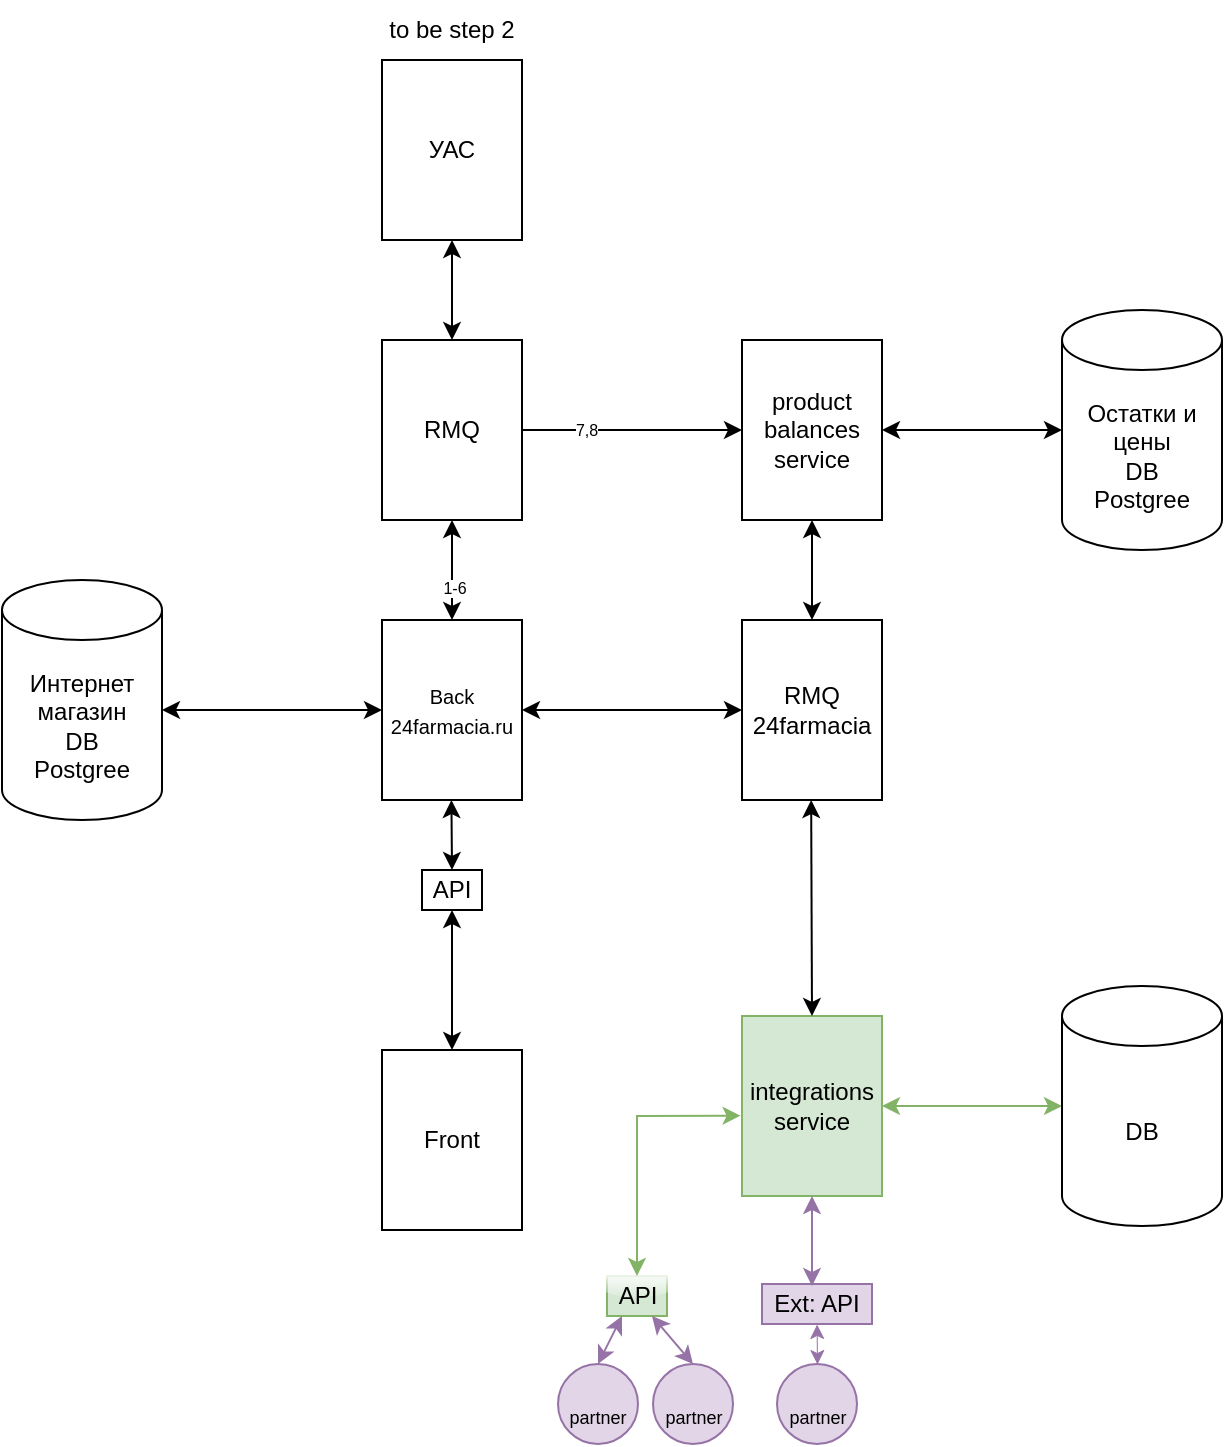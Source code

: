 <mxfile version="21.1.6" type="device">
  <diagram id="43le3l5y-8pa5-eBxGcD" name="Страница 1">
    <mxGraphModel dx="1290" dy="2044" grid="1" gridSize="10" guides="1" tooltips="1" connect="1" arrows="1" fold="1" page="1" pageScale="1" pageWidth="827" pageHeight="1169" math="0" shadow="0">
      <root>
        <mxCell id="0" />
        <mxCell id="1" parent="0" />
        <mxCell id="fYPwpbeQ8CJ--PaoiKsm-56" value="Front" style="rounded=0;whiteSpace=wrap;html=1;" parent="1" vertex="1">
          <mxGeometry x="3460" y="1110" width="70" height="90" as="geometry" />
        </mxCell>
        <mxCell id="fYPwpbeQ8CJ--PaoiKsm-57" value="&lt;font style=&quot;font-size: 10px;&quot;&gt;Back 24farmacia.ru&lt;/font&gt;" style="rounded=0;whiteSpace=wrap;html=1;" parent="1" vertex="1">
          <mxGeometry x="3460" y="895" width="70" height="90" as="geometry" />
        </mxCell>
        <mxCell id="fYPwpbeQ8CJ--PaoiKsm-59" value="" style="endArrow=classic;startArrow=classic;html=1;rounded=0;exitX=0;exitY=0.5;exitDx=0;exitDy=0;entryX=1;entryY=0.5;entryDx=0;entryDy=0;" parent="1" source="fYPwpbeQ8CJ--PaoiKsm-57" edge="1">
          <mxGeometry width="50" height="50" relative="1" as="geometry">
            <mxPoint x="3670" y="1155" as="sourcePoint" />
            <mxPoint x="3350" y="940" as="targetPoint" />
            <Array as="points">
              <mxPoint x="3440" y="940" />
            </Array>
          </mxGeometry>
        </mxCell>
        <mxCell id="fYPwpbeQ8CJ--PaoiKsm-60" value="УАС" style="rounded=0;whiteSpace=wrap;html=1;" parent="1" vertex="1">
          <mxGeometry x="3460" y="615" width="70" height="90" as="geometry" />
        </mxCell>
        <mxCell id="fYPwpbeQ8CJ--PaoiKsm-61" value="RMQ" style="rounded=0;whiteSpace=wrap;html=1;" parent="1" vertex="1">
          <mxGeometry x="3460" y="755" width="70" height="90" as="geometry" />
        </mxCell>
        <mxCell id="fYPwpbeQ8CJ--PaoiKsm-62" value="" style="endArrow=classic;startArrow=classic;html=1;rounded=0;exitX=0.5;exitY=0;exitDx=0;exitDy=0;entryX=0.5;entryY=1;entryDx=0;entryDy=0;" parent="1" source="fYPwpbeQ8CJ--PaoiKsm-57" target="fYPwpbeQ8CJ--PaoiKsm-61" edge="1">
          <mxGeometry width="50" height="50" relative="1" as="geometry">
            <mxPoint x="3540" y="950" as="sourcePoint" />
            <mxPoint x="3650" y="950" as="targetPoint" />
          </mxGeometry>
        </mxCell>
        <mxCell id="fYPwpbeQ8CJ--PaoiKsm-110" value="1-6" style="edgeLabel;html=1;align=center;verticalAlign=middle;resizable=0;points=[];fontSize=8;" parent="fYPwpbeQ8CJ--PaoiKsm-62" vertex="1" connectable="0">
          <mxGeometry x="-0.331" y="-1" relative="1" as="geometry">
            <mxPoint as="offset" />
          </mxGeometry>
        </mxCell>
        <mxCell id="fYPwpbeQ8CJ--PaoiKsm-63" value="" style="endArrow=classic;startArrow=classic;html=1;rounded=0;exitX=0.5;exitY=0;exitDx=0;exitDy=0;entryX=0.5;entryY=1;entryDx=0;entryDy=0;" parent="1" source="fYPwpbeQ8CJ--PaoiKsm-61" target="fYPwpbeQ8CJ--PaoiKsm-60" edge="1">
          <mxGeometry width="50" height="50" relative="1" as="geometry">
            <mxPoint x="3505" y="905" as="sourcePoint" />
            <mxPoint x="3505" y="855" as="targetPoint" />
          </mxGeometry>
        </mxCell>
        <mxCell id="fYPwpbeQ8CJ--PaoiKsm-64" value="API" style="rounded=0;whiteSpace=wrap;html=1;" parent="1" vertex="1">
          <mxGeometry x="3480" y="1020" width="30" height="20" as="geometry" />
        </mxCell>
        <mxCell id="fYPwpbeQ8CJ--PaoiKsm-65" value="" style="endArrow=classic;startArrow=classic;html=1;rounded=0;entryX=0.5;entryY=1;entryDx=0;entryDy=0;" parent="1" edge="1">
          <mxGeometry width="50" height="50" relative="1" as="geometry">
            <mxPoint x="3495" y="1020" as="sourcePoint" />
            <mxPoint x="3494.71" y="985" as="targetPoint" />
          </mxGeometry>
        </mxCell>
        <mxCell id="fYPwpbeQ8CJ--PaoiKsm-66" value="" style="endArrow=classic;startArrow=classic;html=1;rounded=0;exitX=0.5;exitY=0;exitDx=0;exitDy=0;entryX=0.5;entryY=1;entryDx=0;entryDy=0;" parent="1" source="fYPwpbeQ8CJ--PaoiKsm-56" target="fYPwpbeQ8CJ--PaoiKsm-64" edge="1">
          <mxGeometry width="50" height="50" relative="1" as="geometry">
            <mxPoint x="3494.71" y="1175" as="sourcePoint" />
            <mxPoint x="3494.71" y="1125" as="targetPoint" />
          </mxGeometry>
        </mxCell>
        <mxCell id="fYPwpbeQ8CJ--PaoiKsm-67" value="to be step 2" style="text;html=1;strokeColor=none;fillColor=none;align=center;verticalAlign=middle;whiteSpace=wrap;rounded=0;" parent="1" vertex="1">
          <mxGeometry x="3460" y="585" width="70" height="30" as="geometry" />
        </mxCell>
        <mxCell id="fYPwpbeQ8CJ--PaoiKsm-68" value="product balances&lt;br&gt;service" style="rounded=0;whiteSpace=wrap;html=1;" parent="1" vertex="1">
          <mxGeometry x="3640" y="755" width="70" height="90" as="geometry" />
        </mxCell>
        <mxCell id="fYPwpbeQ8CJ--PaoiKsm-72" value="" style="endArrow=classic;html=1;rounded=0;fontSize=8;exitX=1;exitY=0.5;exitDx=0;exitDy=0;entryX=0;entryY=0.5;entryDx=0;entryDy=0;startArrow=none;" parent="1" source="fYPwpbeQ8CJ--PaoiKsm-61" target="fYPwpbeQ8CJ--PaoiKsm-68" edge="1">
          <mxGeometry width="50" height="50" relative="1" as="geometry">
            <mxPoint x="3590" y="800" as="sourcePoint" />
            <mxPoint x="3590" y="795" as="targetPoint" />
          </mxGeometry>
        </mxCell>
        <mxCell id="fYPwpbeQ8CJ--PaoiKsm-111" value="7,8" style="edgeLabel;html=1;align=center;verticalAlign=middle;resizable=0;points=[];fontSize=8;" parent="fYPwpbeQ8CJ--PaoiKsm-72" vertex="1" connectable="0">
          <mxGeometry x="-0.414" relative="1" as="geometry">
            <mxPoint as="offset" />
          </mxGeometry>
        </mxCell>
        <mxCell id="fYPwpbeQ8CJ--PaoiKsm-81" value="" style="endArrow=classic;startArrow=classic;html=1;rounded=0;exitX=0;exitY=0.5;exitDx=0;exitDy=0;entryX=1;entryY=0.5;entryDx=0;entryDy=0;fillColor=#d5e8d4;strokeColor=#82b366;" parent="1" edge="1">
          <mxGeometry width="50" height="50" relative="1" as="geometry">
            <mxPoint x="3800" y="1138" as="sourcePoint" />
            <mxPoint x="3710" y="1138" as="targetPoint" />
            <Array as="points" />
          </mxGeometry>
        </mxCell>
        <mxCell id="fYPwpbeQ8CJ--PaoiKsm-82" value="integrations&lt;br&gt;service" style="rounded=0;whiteSpace=wrap;html=1;fillColor=#d5e8d4;strokeColor=#82b366;" parent="1" vertex="1">
          <mxGeometry x="3640" y="1093" width="70" height="90" as="geometry" />
        </mxCell>
        <mxCell id="fYPwpbeQ8CJ--PaoiKsm-114" value="" style="endArrow=classic;startArrow=classic;html=1;rounded=0;exitX=0;exitY=0.5;exitDx=0;exitDy=0;entryX=1;entryY=0.5;entryDx=0;entryDy=0;" parent="1" edge="1">
          <mxGeometry width="50" height="50" relative="1" as="geometry">
            <mxPoint x="3800" y="800" as="sourcePoint" />
            <mxPoint x="3710" y="800" as="targetPoint" />
            <Array as="points" />
          </mxGeometry>
        </mxCell>
        <mxCell id="fYPwpbeQ8CJ--PaoiKsm-118" value="API" style="rounded=0;whiteSpace=wrap;html=1;fillColor=#d5e8d4;strokeColor=#82b366;glass=1;" parent="1" vertex="1">
          <mxGeometry x="3572.5" y="1223" width="30" height="20" as="geometry" />
        </mxCell>
        <mxCell id="fYPwpbeQ8CJ--PaoiKsm-120" value="&lt;font style=&quot;font-size: 9px;&quot;&gt;partner&lt;/font&gt;" style="ellipse;whiteSpace=wrap;html=1;aspect=fixed;fontSize=25;fillColor=#e1d5e7;strokeColor=#9673a6;" parent="1" vertex="1">
          <mxGeometry x="3657.5" y="1267" width="40" height="40" as="geometry" />
        </mxCell>
        <mxCell id="fYPwpbeQ8CJ--PaoiKsm-121" value="&lt;font style=&quot;font-size: 9px;&quot;&gt;partner&lt;/font&gt;" style="ellipse;whiteSpace=wrap;html=1;aspect=fixed;fontSize=25;fillColor=#e1d5e7;strokeColor=#9673a6;" parent="1" vertex="1">
          <mxGeometry x="3595.5" y="1267" width="40" height="40" as="geometry" />
        </mxCell>
        <mxCell id="fYPwpbeQ8CJ--PaoiKsm-122" value="&lt;font style=&quot;font-size: 9px;&quot;&gt;partner&lt;/font&gt;" style="ellipse;whiteSpace=wrap;html=1;aspect=fixed;fontSize=25;fillColor=#e1d5e7;strokeColor=#9673a6;" parent="1" vertex="1">
          <mxGeometry x="3548" y="1267" width="40" height="40" as="geometry" />
        </mxCell>
        <mxCell id="fYPwpbeQ8CJ--PaoiKsm-123" value="" style="endArrow=classic;startArrow=classic;html=1;rounded=0;fontSize=9;endSize=6;exitX=0.5;exitY=0;exitDx=0;exitDy=0;entryX=0.25;entryY=1;entryDx=0;entryDy=0;fillColor=#e1d5e7;strokeColor=#9673a6;" parent="1" source="fYPwpbeQ8CJ--PaoiKsm-122" target="fYPwpbeQ8CJ--PaoiKsm-118" edge="1">
          <mxGeometry width="50" height="50" relative="1" as="geometry">
            <mxPoint x="3752.5" y="1313" as="sourcePoint" />
            <mxPoint x="3802.5" y="1263" as="targetPoint" />
          </mxGeometry>
        </mxCell>
        <mxCell id="fYPwpbeQ8CJ--PaoiKsm-124" value="" style="endArrow=classic;startArrow=classic;html=1;rounded=0;fontSize=9;endSize=6;exitX=0.5;exitY=0;exitDx=0;exitDy=0;entryX=0.75;entryY=1;entryDx=0;entryDy=0;fillColor=#e1d5e7;strokeColor=#9673a6;" parent="1" source="fYPwpbeQ8CJ--PaoiKsm-121" target="fYPwpbeQ8CJ--PaoiKsm-118" edge="1">
          <mxGeometry width="50" height="50" relative="1" as="geometry">
            <mxPoint x="3742.5" y="1343" as="sourcePoint" />
            <mxPoint x="3702.5" y="1263" as="targetPoint" />
          </mxGeometry>
        </mxCell>
        <mxCell id="fYPwpbeQ8CJ--PaoiKsm-125" value="Ext: API" style="rounded=0;whiteSpace=wrap;html=1;fillColor=#e1d5e7;strokeColor=#9673a6;" parent="1" vertex="1">
          <mxGeometry x="3650" y="1227" width="55" height="20" as="geometry" />
        </mxCell>
        <mxCell id="fYPwpbeQ8CJ--PaoiKsm-126" value="" style="endArrow=classic;startArrow=classic;html=1;rounded=0;entryX=0.5;entryY=1;entryDx=0;entryDy=0;strokeWidth=0.5;fillColor=#e1d5e7;strokeColor=#9673a6;" parent="1" edge="1">
          <mxGeometry width="50" height="50" relative="1" as="geometry">
            <mxPoint x="3677.5" y="1267" as="sourcePoint" />
            <mxPoint x="3677.3" y="1247.0" as="targetPoint" />
          </mxGeometry>
        </mxCell>
        <mxCell id="qzzsK6OROUIXsxa8lg81-6" style="edgeStyle=orthogonalEdgeStyle;rounded=0;orthogonalLoop=1;jettySize=auto;html=1;exitX=0.5;exitY=1;exitDx=0;exitDy=0;fillColor=#e1d5e7;strokeColor=#9673a6;startArrow=classic;startFill=1;" parent="1" source="fYPwpbeQ8CJ--PaoiKsm-82" edge="1">
          <mxGeometry relative="1" as="geometry">
            <mxPoint x="3705" y="1253" as="sourcePoint" />
            <mxPoint x="3675" y="1228" as="targetPoint" />
          </mxGeometry>
        </mxCell>
        <mxCell id="yHxMO_GOp0gBx7RKv9g0-15" value="Интернет магазин&lt;br style=&quot;border-color: var(--border-color);&quot;&gt;DB&lt;br style=&quot;border-color: var(--border-color);&quot;&gt;Postgree" style="shape=cylinder3;whiteSpace=wrap;html=1;boundedLbl=1;backgroundOutline=1;size=15;" parent="1" vertex="1">
          <mxGeometry x="3270" y="875" width="80" height="120" as="geometry" />
        </mxCell>
        <mxCell id="yHxMO_GOp0gBx7RKv9g0-16" value="Остатки и цены&lt;br style=&quot;border-color: var(--border-color);&quot;&gt;DB&lt;br style=&quot;border-color: var(--border-color);&quot;&gt;Postgree" style="shape=cylinder3;whiteSpace=wrap;html=1;boundedLbl=1;backgroundOutline=1;size=15;" parent="1" vertex="1">
          <mxGeometry x="3800" y="740" width="80" height="120" as="geometry" />
        </mxCell>
        <mxCell id="yHxMO_GOp0gBx7RKv9g0-17" value="DB&lt;br style=&quot;border-color: var(--border-color);&quot;&gt;" style="shape=cylinder3;whiteSpace=wrap;html=1;boundedLbl=1;backgroundOutline=1;size=15;" parent="1" vertex="1">
          <mxGeometry x="3800" y="1078" width="80" height="120" as="geometry" />
        </mxCell>
        <mxCell id="yHxMO_GOp0gBx7RKv9g0-18" value="" style="endArrow=classic;startArrow=classic;html=1;rounded=0;fontSize=9;endSize=6;exitX=-0.01;exitY=0.554;exitDx=0;exitDy=0;entryX=0.5;entryY=0;entryDx=0;entryDy=0;fillColor=#fff2cc;strokeColor=#82b366;exitPerimeter=0;" parent="1" source="fYPwpbeQ8CJ--PaoiKsm-82" target="fYPwpbeQ8CJ--PaoiKsm-118" edge="1">
          <mxGeometry width="50" height="50" relative="1" as="geometry">
            <mxPoint x="3610" y="1313" as="sourcePoint" />
            <mxPoint x="3573" y="1253" as="targetPoint" />
            <Array as="points">
              <mxPoint x="3587.5" y="1143" />
            </Array>
          </mxGeometry>
        </mxCell>
        <mxCell id="tIhBwqj1bTPiwcQH6TQX-1" value="RMQ&lt;br&gt;24farmacia" style="rounded=0;whiteSpace=wrap;html=1;" parent="1" vertex="1">
          <mxGeometry x="3640" y="895" width="70" height="90" as="geometry" />
        </mxCell>
        <mxCell id="tIhBwqj1bTPiwcQH6TQX-2" value="" style="endArrow=classic;startArrow=classic;html=1;rounded=0;exitX=0.5;exitY=0;exitDx=0;exitDy=0;entryX=0.5;entryY=1;entryDx=0;entryDy=0;" parent="1" source="tIhBwqj1bTPiwcQH6TQX-1" target="fYPwpbeQ8CJ--PaoiKsm-68" edge="1">
          <mxGeometry width="50" height="50" relative="1" as="geometry">
            <mxPoint x="3810" y="810" as="sourcePoint" />
            <mxPoint x="3720" y="810" as="targetPoint" />
            <Array as="points" />
          </mxGeometry>
        </mxCell>
        <mxCell id="tIhBwqj1bTPiwcQH6TQX-3" value="" style="endArrow=classic;startArrow=classic;html=1;rounded=0;exitX=0;exitY=0.5;exitDx=0;exitDy=0;entryX=1;entryY=0.5;entryDx=0;entryDy=0;" parent="1" source="tIhBwqj1bTPiwcQH6TQX-1" target="fYPwpbeQ8CJ--PaoiKsm-57" edge="1">
          <mxGeometry width="50" height="50" relative="1" as="geometry">
            <mxPoint x="3577.52" y="985" as="sourcePoint" />
            <mxPoint x="3577.52" y="937" as="targetPoint" />
            <Array as="points" />
          </mxGeometry>
        </mxCell>
        <mxCell id="tIhBwqj1bTPiwcQH6TQX-4" value="" style="endArrow=classic;startArrow=classic;html=1;rounded=0;exitX=0.5;exitY=0;exitDx=0;exitDy=0;entryX=0.5;entryY=1;entryDx=0;entryDy=0;" parent="1" source="fYPwpbeQ8CJ--PaoiKsm-82" edge="1">
          <mxGeometry width="50" height="50" relative="1" as="geometry">
            <mxPoint x="3674.58" y="1035" as="sourcePoint" />
            <mxPoint x="3674.58" y="985" as="targetPoint" />
            <Array as="points" />
          </mxGeometry>
        </mxCell>
      </root>
    </mxGraphModel>
  </diagram>
</mxfile>
